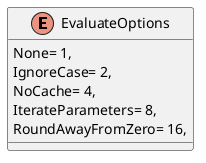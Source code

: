 @startuml
enum EvaluateOptions {
    None= 1,
    IgnoreCase= 2,
    NoCache= 4,
    IterateParameters= 8,
    RoundAwayFromZero= 16,
}
@enduml
